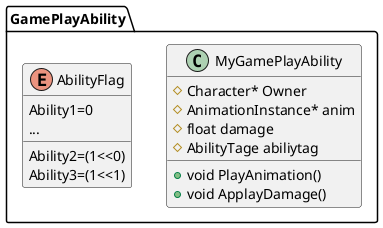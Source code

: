 @startuml
package GamePlayAbility
{
    class MyGamePlayAbility
    {
        #Character* Owner
        #AnimationInstance* anim
        #float damage
        #AbilityTage abiliytag
        +void PlayAnimation()
        +void ApplayDamage()
    }
    enum AbilityFlag
    {
        Ability1=0
        Ability2=(1<<0)
        Ability3=(1<<1)
        ...
    }
}
@endumls